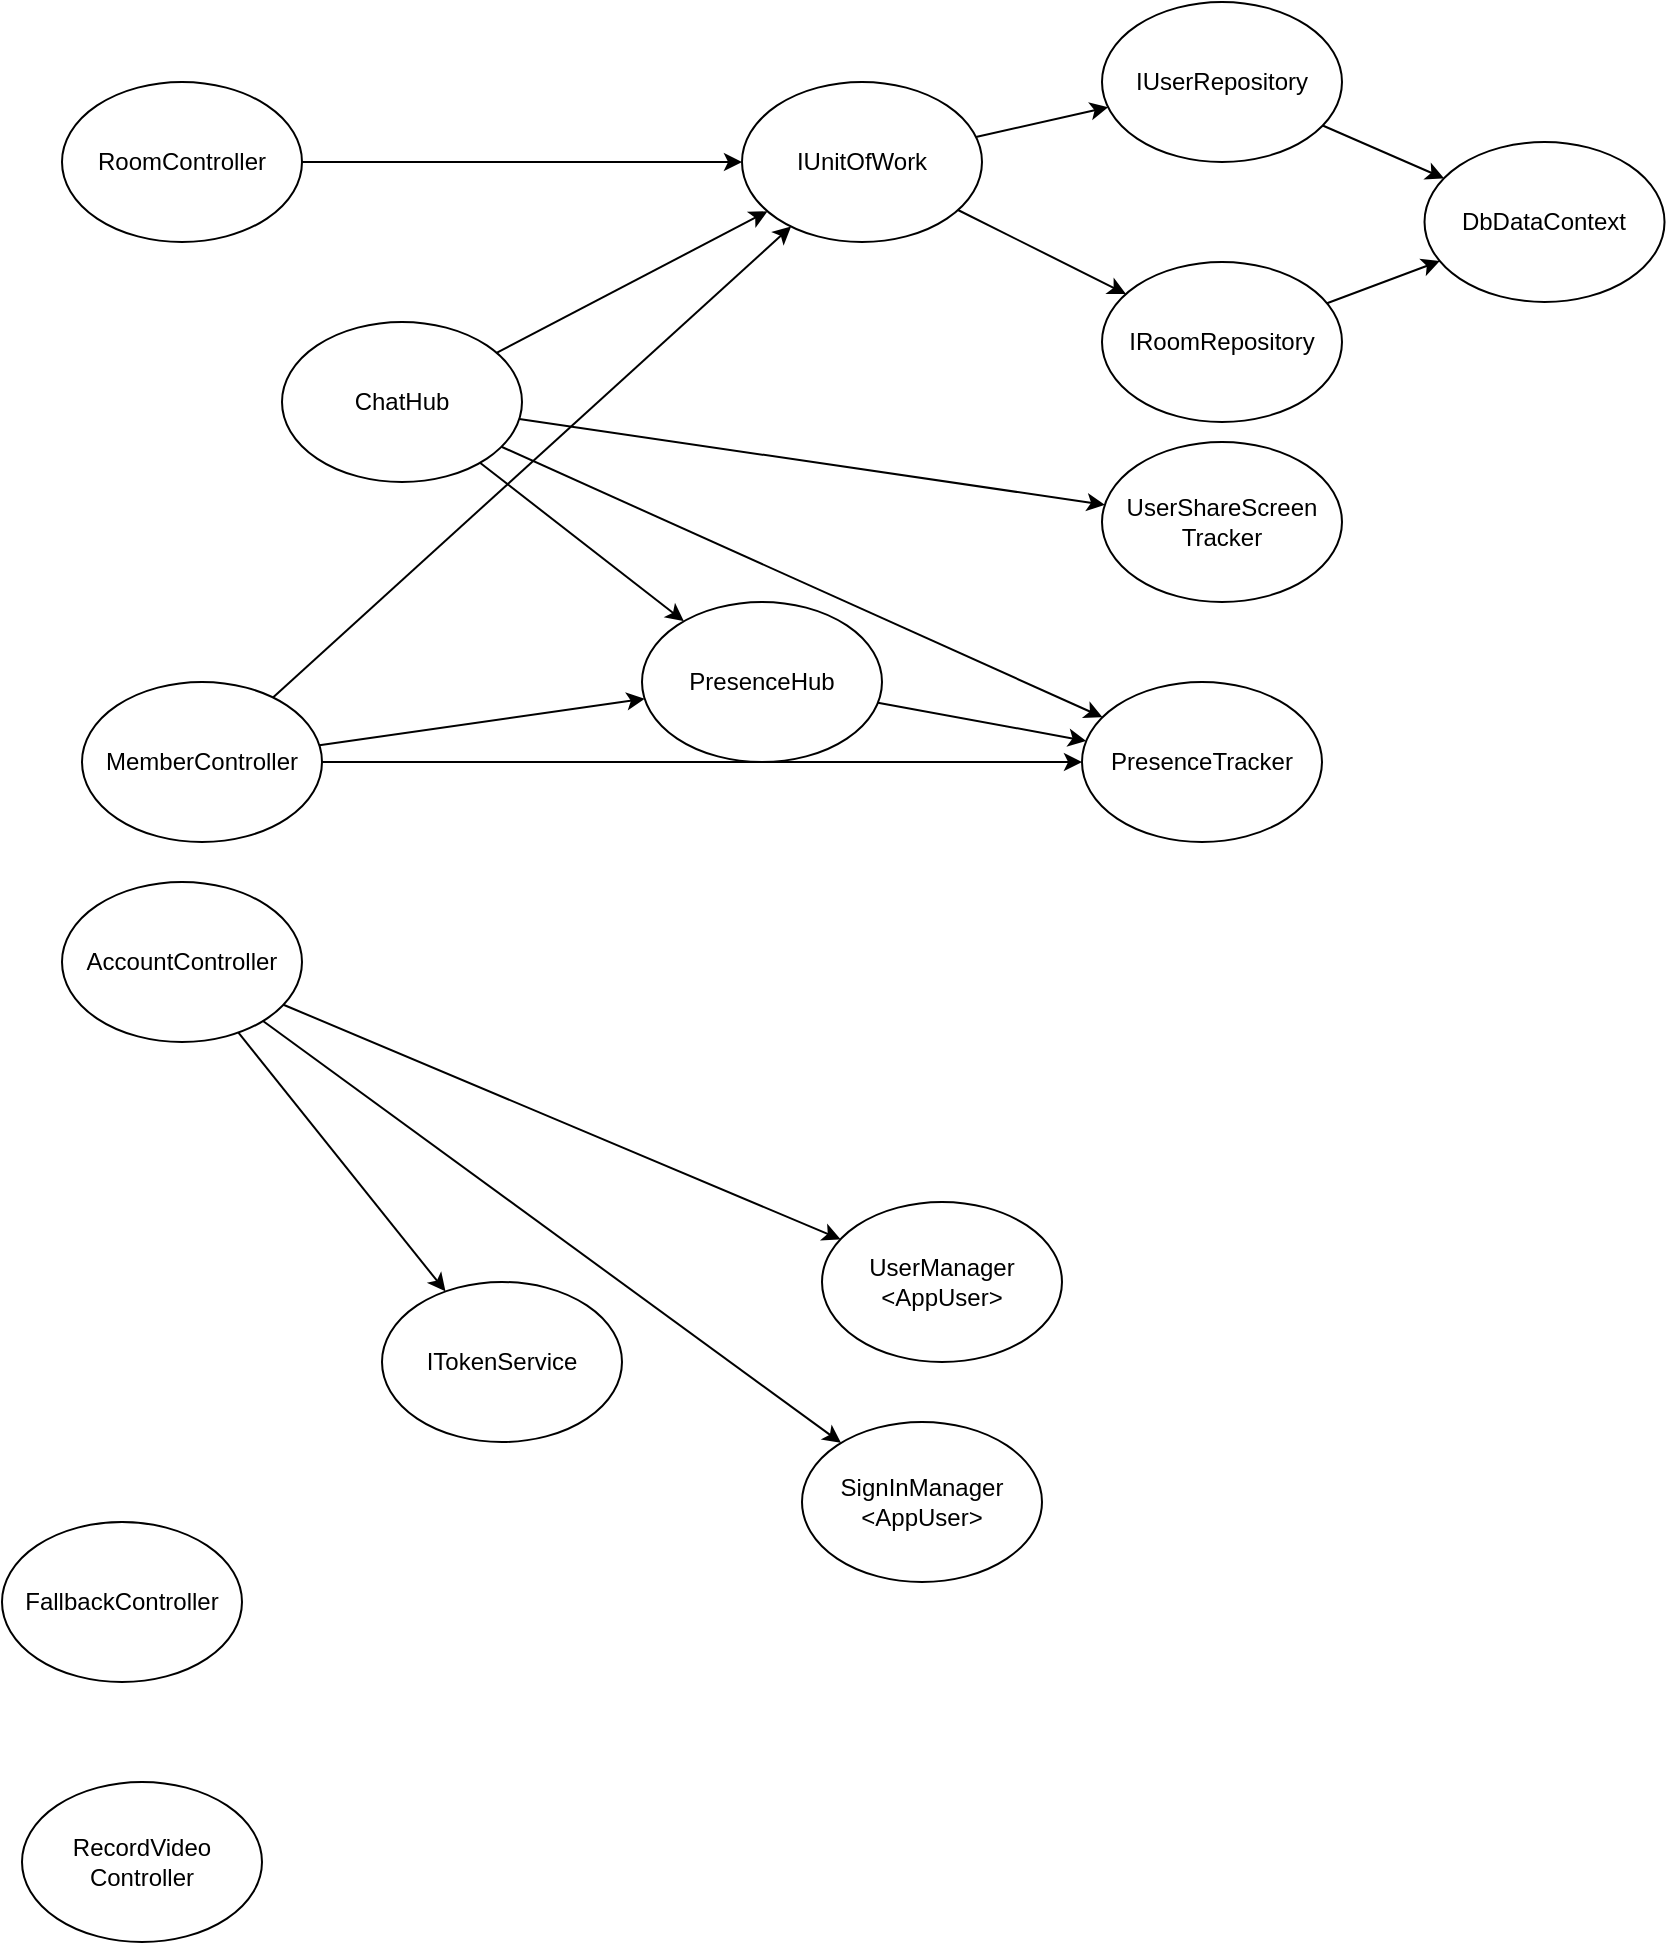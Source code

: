 <mxfile version="21.3.4" type="device" pages="2">
  <diagram id="yBd79FNy_grDGzsT40ju" name="BE">
    <mxGraphModel dx="453" dy="771" grid="1" gridSize="10" guides="1" tooltips="1" connect="1" arrows="1" fold="1" page="1" pageScale="1" pageWidth="827" pageHeight="1169" math="0" shadow="0">
      <root>
        <mxCell id="0" />
        <mxCell id="1" parent="0" />
        <mxCell id="PVVyK01Dbl-HT6KR4fxA-3" style="rounded=0;orthogonalLoop=1;jettySize=auto;html=1;exitX=1;exitY=0.5;exitDx=0;exitDy=0;" parent="1" source="PVVyK01Dbl-HT6KR4fxA-1" target="PVVyK01Dbl-HT6KR4fxA-2" edge="1">
          <mxGeometry relative="1" as="geometry" />
        </mxCell>
        <mxCell id="PVVyK01Dbl-HT6KR4fxA-1" value="RoomController" style="ellipse;whiteSpace=wrap;html=1;" parent="1" vertex="1">
          <mxGeometry x="50" y="220" width="120" height="80" as="geometry" />
        </mxCell>
        <mxCell id="4vtSpTTuzmYqqttvpZzk-6" style="rounded=0;orthogonalLoop=1;jettySize=auto;html=1;" parent="1" source="PVVyK01Dbl-HT6KR4fxA-2" target="4vtSpTTuzmYqqttvpZzk-4" edge="1">
          <mxGeometry relative="1" as="geometry" />
        </mxCell>
        <mxCell id="4vtSpTTuzmYqqttvpZzk-7" style="rounded=0;orthogonalLoop=1;jettySize=auto;html=1;" parent="1" source="PVVyK01Dbl-HT6KR4fxA-2" target="4vtSpTTuzmYqqttvpZzk-5" edge="1">
          <mxGeometry relative="1" as="geometry" />
        </mxCell>
        <mxCell id="PVVyK01Dbl-HT6KR4fxA-2" value="IUnitOfWork" style="ellipse;whiteSpace=wrap;html=1;" parent="1" vertex="1">
          <mxGeometry x="390" y="220" width="120" height="80" as="geometry" />
        </mxCell>
        <mxCell id="PVVyK01Dbl-HT6KR4fxA-4" value="RecordVideo&lt;br&gt;Controller" style="ellipse;whiteSpace=wrap;html=1;" parent="1" vertex="1">
          <mxGeometry x="30" y="1070" width="120" height="80" as="geometry" />
        </mxCell>
        <mxCell id="4vtSpTTuzmYqqttvpZzk-9" style="rounded=0;orthogonalLoop=1;jettySize=auto;html=1;" parent="1" source="PVVyK01Dbl-HT6KR4fxA-5" target="PVVyK01Dbl-HT6KR4fxA-8" edge="1">
          <mxGeometry relative="1" as="geometry" />
        </mxCell>
        <mxCell id="PVVyK01Dbl-HT6KR4fxA-5" value="PresenceHub" style="ellipse;whiteSpace=wrap;html=1;" parent="1" vertex="1">
          <mxGeometry x="340" y="480" width="120" height="80" as="geometry" />
        </mxCell>
        <mxCell id="PVVyK01Dbl-HT6KR4fxA-7" style="rounded=0;orthogonalLoop=1;jettySize=auto;html=1;" parent="1" source="PVVyK01Dbl-HT6KR4fxA-6" target="PVVyK01Dbl-HT6KR4fxA-5" edge="1">
          <mxGeometry relative="1" as="geometry" />
        </mxCell>
        <mxCell id="PVVyK01Dbl-HT6KR4fxA-9" style="rounded=0;orthogonalLoop=1;jettySize=auto;html=1;" parent="1" source="PVVyK01Dbl-HT6KR4fxA-6" target="PVVyK01Dbl-HT6KR4fxA-8" edge="1">
          <mxGeometry relative="1" as="geometry" />
        </mxCell>
        <mxCell id="PVVyK01Dbl-HT6KR4fxA-6" value="MemberController" style="ellipse;whiteSpace=wrap;html=1;" parent="1" vertex="1">
          <mxGeometry x="60" y="520" width="120" height="80" as="geometry" />
        </mxCell>
        <mxCell id="PVVyK01Dbl-HT6KR4fxA-8" value="PresenceTracker" style="ellipse;whiteSpace=wrap;html=1;" parent="1" vertex="1">
          <mxGeometry x="560" y="520" width="120" height="80" as="geometry" />
        </mxCell>
        <mxCell id="PVVyK01Dbl-HT6KR4fxA-10" value="ITokenService" style="ellipse;whiteSpace=wrap;html=1;" parent="1" vertex="1">
          <mxGeometry x="210" y="820" width="120" height="80" as="geometry" />
        </mxCell>
        <mxCell id="PVVyK01Dbl-HT6KR4fxA-12" style="rounded=0;orthogonalLoop=1;jettySize=auto;html=1;" parent="1" source="PVVyK01Dbl-HT6KR4fxA-11" target="PVVyK01Dbl-HT6KR4fxA-10" edge="1">
          <mxGeometry relative="1" as="geometry" />
        </mxCell>
        <mxCell id="4vtSpTTuzmYqqttvpZzk-2" style="rounded=0;orthogonalLoop=1;jettySize=auto;html=1;" parent="1" source="PVVyK01Dbl-HT6KR4fxA-11" target="PVVyK01Dbl-HT6KR4fxA-13" edge="1">
          <mxGeometry relative="1" as="geometry" />
        </mxCell>
        <mxCell id="4vtSpTTuzmYqqttvpZzk-3" style="rounded=0;orthogonalLoop=1;jettySize=auto;html=1;" parent="1" source="PVVyK01Dbl-HT6KR4fxA-11" target="PVVyK01Dbl-HT6KR4fxA-14" edge="1">
          <mxGeometry relative="1" as="geometry" />
        </mxCell>
        <mxCell id="PVVyK01Dbl-HT6KR4fxA-11" value="AccountController" style="ellipse;whiteSpace=wrap;html=1;" parent="1" vertex="1">
          <mxGeometry x="50" y="620" width="120" height="80" as="geometry" />
        </mxCell>
        <mxCell id="PVVyK01Dbl-HT6KR4fxA-13" value="UserManager&lt;br&gt;&amp;lt;AppUser&amp;gt;" style="ellipse;whiteSpace=wrap;html=1;" parent="1" vertex="1">
          <mxGeometry x="430" y="780" width="120" height="80" as="geometry" />
        </mxCell>
        <mxCell id="PVVyK01Dbl-HT6KR4fxA-14" value="SignInManager&lt;br&gt;&amp;lt;AppUser&amp;gt;" style="ellipse;whiteSpace=wrap;html=1;" parent="1" vertex="1">
          <mxGeometry x="420" y="890" width="120" height="80" as="geometry" />
        </mxCell>
        <mxCell id="4vtSpTTuzmYqqttvpZzk-1" value="FallbackController" style="ellipse;whiteSpace=wrap;html=1;" parent="1" vertex="1">
          <mxGeometry x="20" y="940" width="120" height="80" as="geometry" />
        </mxCell>
        <mxCell id="4vtSpTTuzmYqqttvpZzk-4" value="IUserRepository" style="ellipse;whiteSpace=wrap;html=1;" parent="1" vertex="1">
          <mxGeometry x="570" y="180" width="120" height="80" as="geometry" />
        </mxCell>
        <mxCell id="4vtSpTTuzmYqqttvpZzk-5" value="IRoomRepository" style="ellipse;whiteSpace=wrap;html=1;" parent="1" vertex="1">
          <mxGeometry x="570" y="310" width="120" height="80" as="geometry" />
        </mxCell>
        <mxCell id="4vtSpTTuzmYqqttvpZzk-8" value="DbDataContext" style="ellipse;whiteSpace=wrap;html=1;" parent="1" vertex="1">
          <mxGeometry x="731.26" y="250" width="120" height="80" as="geometry" />
        </mxCell>
        <mxCell id="4vtSpTTuzmYqqttvpZzk-11" style="rounded=0;orthogonalLoop=1;jettySize=auto;html=1;" parent="1" source="4vtSpTTuzmYqqttvpZzk-10" target="PVVyK01Dbl-HT6KR4fxA-5" edge="1">
          <mxGeometry relative="1" as="geometry">
            <mxPoint x="300.005" y="369.038" as="sourcePoint" />
          </mxGeometry>
        </mxCell>
        <mxCell id="4vtSpTTuzmYqqttvpZzk-13" style="rounded=0;orthogonalLoop=1;jettySize=auto;html=1;" parent="1" source="4vtSpTTuzmYqqttvpZzk-10" target="PVVyK01Dbl-HT6KR4fxA-8" edge="1">
          <mxGeometry relative="1" as="geometry" />
        </mxCell>
        <mxCell id="4vtSpTTuzmYqqttvpZzk-10" value="ChatHub" style="ellipse;whiteSpace=wrap;html=1;" parent="1" vertex="1">
          <mxGeometry x="160" y="340" width="120" height="80" as="geometry" />
        </mxCell>
        <mxCell id="4vtSpTTuzmYqqttvpZzk-12" style="rounded=0;orthogonalLoop=1;jettySize=auto;html=1;" parent="1" source="4vtSpTTuzmYqqttvpZzk-10" target="PVVyK01Dbl-HT6KR4fxA-2" edge="1">
          <mxGeometry relative="1" as="geometry">
            <mxPoint x="301.166" y="311.716" as="sourcePoint" />
            <mxPoint x="367.74" y="421" as="targetPoint" />
          </mxGeometry>
        </mxCell>
        <mxCell id="4vtSpTTuzmYqqttvpZzk-14" style="rounded=0;orthogonalLoop=1;jettySize=auto;html=1;" parent="1" source="4vtSpTTuzmYqqttvpZzk-4" target="4vtSpTTuzmYqqttvpZzk-8" edge="1">
          <mxGeometry relative="1" as="geometry">
            <mxPoint x="497.26" y="259" as="sourcePoint" />
            <mxPoint x="582.26" y="241" as="targetPoint" />
          </mxGeometry>
        </mxCell>
        <mxCell id="4vtSpTTuzmYqqttvpZzk-15" style="rounded=0;orthogonalLoop=1;jettySize=auto;html=1;" parent="1" source="4vtSpTTuzmYqqttvpZzk-5" target="4vtSpTTuzmYqqttvpZzk-8" edge="1">
          <mxGeometry relative="1" as="geometry">
            <mxPoint x="489.26" y="292" as="sourcePoint" />
            <mxPoint x="590.26" y="338" as="targetPoint" />
          </mxGeometry>
        </mxCell>
        <mxCell id="4vtSpTTuzmYqqttvpZzk-16" value="UserShareScreen&lt;br&gt;Tracker" style="ellipse;whiteSpace=wrap;html=1;" parent="1" vertex="1">
          <mxGeometry x="570" y="400" width="120" height="80" as="geometry" />
        </mxCell>
        <mxCell id="4vtSpTTuzmYqqttvpZzk-17" style="rounded=0;orthogonalLoop=1;jettySize=auto;html=1;" parent="1" source="4vtSpTTuzmYqqttvpZzk-10" target="4vtSpTTuzmYqqttvpZzk-16" edge="1">
          <mxGeometry relative="1" as="geometry">
            <mxPoint x="302" y="330" as="sourcePoint" />
            <mxPoint x="408" y="290" as="targetPoint" />
          </mxGeometry>
        </mxCell>
        <mxCell id="4vtSpTTuzmYqqttvpZzk-18" style="rounded=0;orthogonalLoop=1;jettySize=auto;html=1;" parent="1" source="PVVyK01Dbl-HT6KR4fxA-6" target="PVVyK01Dbl-HT6KR4fxA-2" edge="1">
          <mxGeometry relative="1" as="geometry">
            <mxPoint x="187" y="558" as="sourcePoint" />
            <mxPoint x="353" y="522" as="targetPoint" />
          </mxGeometry>
        </mxCell>
      </root>
    </mxGraphModel>
  </diagram>
  <diagram id="6nPpEtSG59AunYfOhrKG" name="Page-2">
    <mxGraphModel dx="1674" dy="796" grid="1" gridSize="10" guides="1" tooltips="1" connect="1" arrows="1" fold="1" page="1" pageScale="1" pageWidth="827" pageHeight="1169" math="0" shadow="0">
      <root>
        <mxCell id="0" />
        <mxCell id="1" parent="0" />
      </root>
    </mxGraphModel>
  </diagram>
</mxfile>
